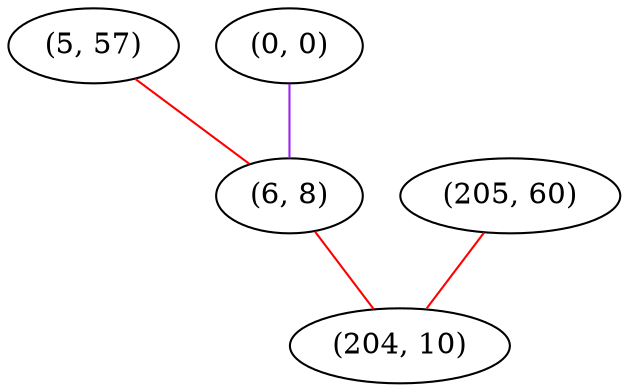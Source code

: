 graph "" {
"(5, 57)";
"(205, 60)";
"(0, 0)";
"(6, 8)";
"(204, 10)";
"(5, 57)" -- "(6, 8)"  [color=red, key=0, weight=1];
"(205, 60)" -- "(204, 10)"  [color=red, key=0, weight=1];
"(0, 0)" -- "(6, 8)"  [color=purple, key=0, weight=4];
"(6, 8)" -- "(204, 10)"  [color=red, key=0, weight=1];
}
